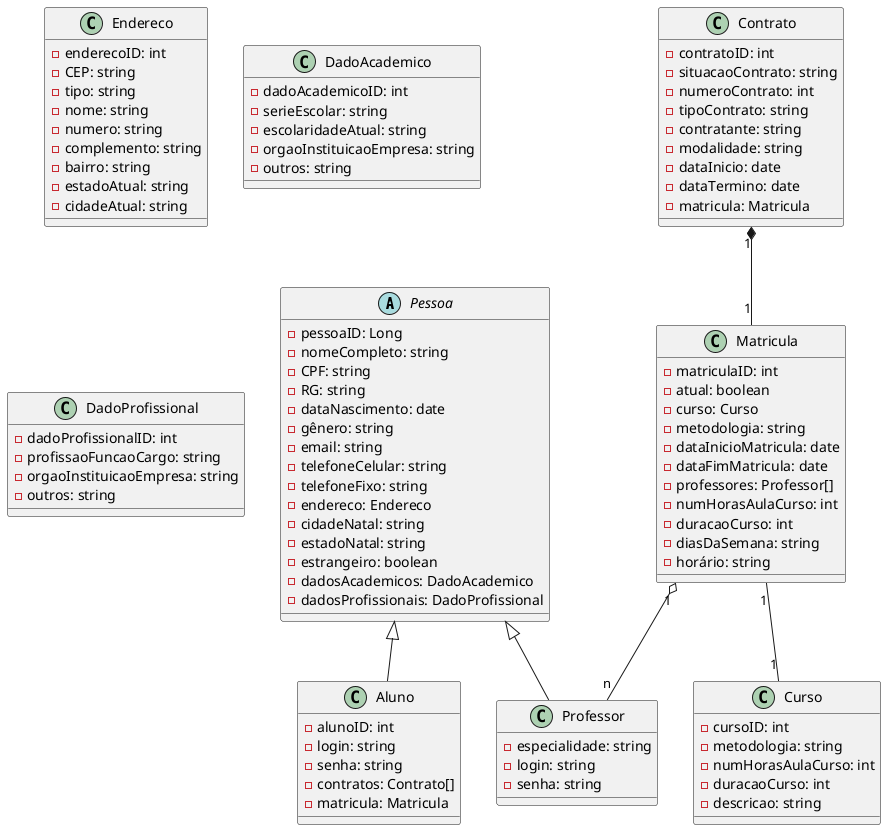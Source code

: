 @startuml

abstract class Pessoa {
    -pessoaID: Long
    -nomeCompleto: string
    -CPF: string
    -RG: string
    -dataNascimento: date
    -gênero: string
    -email: string
    -telefoneCelular: string
    -telefoneFixo: string
    -endereco: Endereco
    -cidadeNatal: string
    -estadoNatal: string
    -estrangeiro: boolean
    -dadosAcademicos: DadoAcademico
    -dadosProfissionais: DadoProfissional
}

class Professor {
    -especialidade: string
    -login: string
    -senha: string
}

class Aluno {
    -alunoID: int
    -login: string
    -senha: string
    -contratos: Contrato[]
}

class Endereco {
    -enderecoID: int
    -CEP: string
    -tipo: string
    -nome: string
    -numero: string
    -complemento: string
    -bairro: string
    -estadoAtual: string
    -cidadeAtual: string
}

class DadoAcademico {
    -dadoAcademicoID: int
    -serieEscolar: string
    -escolaridadeAtual: string
    -orgaoInstituicaoEmpresa: string
    -outros: string
}

class DadoProfissional {
    -dadoProfissionalID: int
    -profissaoFuncaoCargo: string
    -orgaoInstituicaoEmpresa: string
    -outros: string
}

class Contrato {
    -contratoID: int
    -situacaoContrato: string
    -numeroContrato: int
    -tipoContrato: string
    -contratante: string
    -modalidade: string
    -dataInicio: date
    -dataTermino: date
    -matricula: Matricula
}

class Matricula {
    -matriculaID: int
    -atual: boolean
    -curso: Curso
    -metodologia: string
    -dataInicioMatricula: date
    -dataFimMatricula: date
    -professores: Professor[]
    -numHorasAulaCurso: int
    -duracaoCurso: int
    -diasDaSemana: string
    -horário: string
}

class Curso {
    -cursoID: int
    -metodologia: string
    -numHorasAulaCurso: int
    -duracaoCurso: int
    -descricao: string
}

Pessoa <|-- Professor
Pessoa <|-- Aluno

class Aluno {
    -matricula: Matricula
}

Contrato "1" *-- "1" Matricula
Matricula "1" o-- "n" Professor
Matricula "1" -- "1" Curso

@enduml
